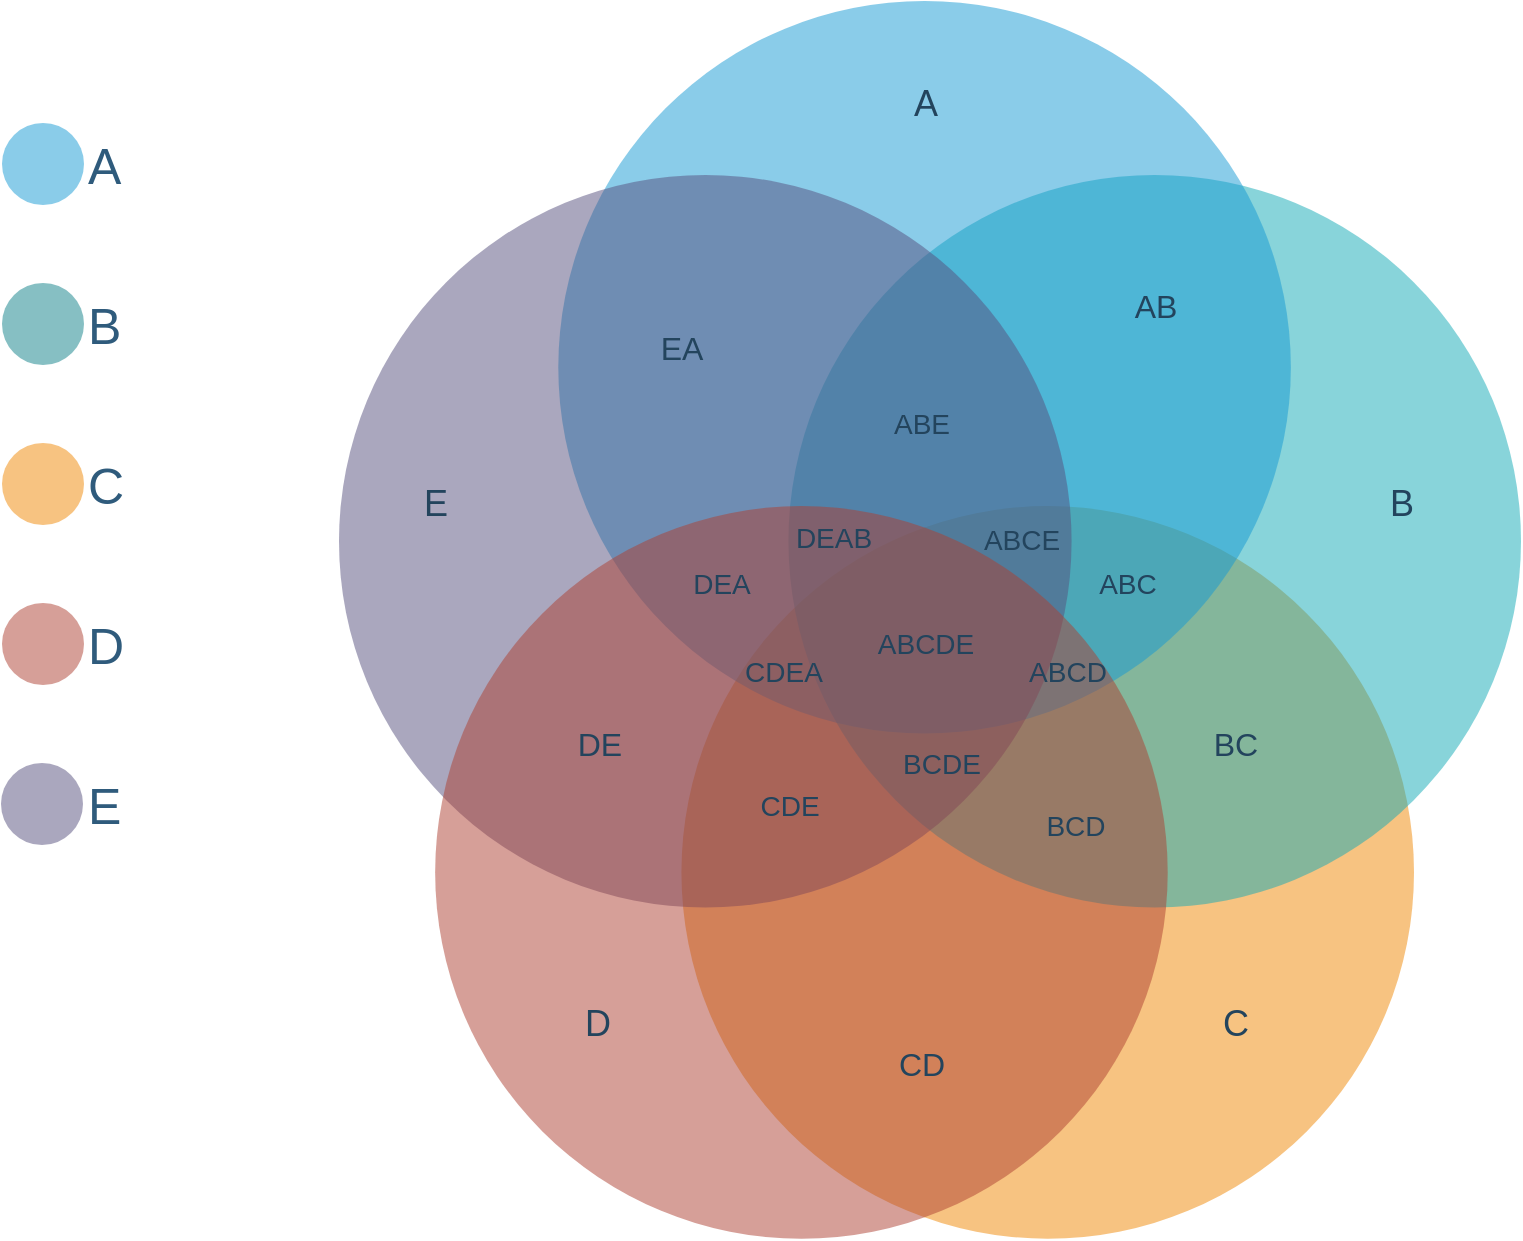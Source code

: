 <mxfile version="23.0.1" type="github">
  <diagram id="3228e29e-7158-1315-38df-8450db1d8a1d" name="Page-1">
    <mxGraphModel dx="1408" dy="748" grid="1" gridSize="10" guides="1" tooltips="1" connect="1" arrows="1" fold="1" page="1" pageScale="1" pageWidth="1169" pageHeight="827" background="none" math="0" shadow="0">
      <root>
        <mxCell id="0" />
        <mxCell id="1" parent="0" />
        <mxCell id="21653" value="A" style="ellipse;whiteSpace=wrap;html=1;aspect=fixed;rounded=1;shadow=0;glass=0;labelBackgroundColor=none;strokeColor=none;strokeWidth=2;fillColor=#1699D3;gradientColor=none;fontFamily=Helvetica;fontSize=25;fontColor=#2F5B7C;align=left;opacity=50;labelPosition=right;verticalLabelPosition=middle;verticalAlign=middle;" parent="1" vertex="1">
          <mxGeometry x="205" y="171.5" width="41" height="41" as="geometry" />
        </mxCell>
        <mxCell id="21654" value="B" style="ellipse;whiteSpace=wrap;html=1;aspect=fixed;rounded=1;shadow=0;glass=0;labelBackgroundColor=none;strokeColor=none;strokeWidth=2;fillColor=#0E8088;gradientColor=none;fontFamily=Helvetica;fontSize=25;fontColor=#2F5B7C;align=left;opacity=50;labelPosition=right;verticalLabelPosition=middle;verticalAlign=middle;" parent="1" vertex="1">
          <mxGeometry x="205" y="251.5" width="41" height="41" as="geometry" />
        </mxCell>
        <mxCell id="21655" value="E" style="ellipse;whiteSpace=wrap;html=1;aspect=fixed;rounded=1;shadow=0;glass=0;labelBackgroundColor=none;strokeColor=none;strokeWidth=2;fillColor=#56517E;gradientColor=none;fontFamily=Helvetica;fontSize=25;fontColor=#2F5B7C;align=left;opacity=50;labelPosition=right;verticalLabelPosition=middle;verticalAlign=middle;" parent="1" vertex="1">
          <mxGeometry x="204.5" y="491.5" width="41" height="41" as="geometry" />
        </mxCell>
        <mxCell id="21656" value="C" style="ellipse;whiteSpace=wrap;html=1;aspect=fixed;rounded=1;shadow=0;glass=0;labelBackgroundColor=none;strokeColor=none;strokeWidth=2;fillColor=#F08705;gradientColor=none;fontFamily=Helvetica;fontSize=25;fontColor=#2F5B7C;align=left;opacity=50;labelPosition=right;verticalLabelPosition=middle;verticalAlign=middle;" parent="1" vertex="1">
          <mxGeometry x="205" y="331.5" width="41" height="41" as="geometry" />
        </mxCell>
        <mxCell id="21657" value="D" style="ellipse;whiteSpace=wrap;html=1;aspect=fixed;rounded=1;shadow=0;glass=0;labelBackgroundColor=none;strokeColor=none;strokeWidth=2;fillColor=#AE4132;gradientColor=none;fontFamily=Helvetica;fontSize=25;fontColor=#2F5B7C;align=left;opacity=50;labelPosition=right;verticalLabelPosition=middle;verticalAlign=middle;" parent="1" vertex="1">
          <mxGeometry x="205" y="411.5" width="41" height="41" as="geometry" />
        </mxCell>
        <mxCell id="21658" value="" style="group" parent="1" vertex="1" connectable="0">
          <mxGeometry x="373.5" y="110.5" width="591" height="618.836" as="geometry" />
        </mxCell>
        <mxCell id="21659" value="" style="ellipse;whiteSpace=wrap;html=1;aspect=fixed;rounded=1;shadow=0;glass=0;labelBackgroundColor=#FFFFFF;strokeColor=none;strokeWidth=2;fillColor=#F08705;gradientColor=none;fontFamily=Helvetica;fontSize=25;fontColor=#2F5B7C;align=left;opacity=50;" parent="21658" vertex="1">
          <mxGeometry x="171.218" y="252.55" width="366.286" height="366.286" as="geometry" />
        </mxCell>
        <mxCell id="21660" value="" style="ellipse;whiteSpace=wrap;html=1;aspect=fixed;rounded=1;shadow=0;glass=0;labelBackgroundColor=#FFFFFF;strokeColor=none;strokeWidth=2;fillColor=#12AAB5;gradientColor=none;fontFamily=Helvetica;fontSize=25;fontColor=#2F5B7C;align=left;opacity=50;" parent="21658" vertex="1">
          <mxGeometry x="224.714" y="86.978" width="366.286" height="366.286" as="geometry" />
        </mxCell>
        <mxCell id="21661" value="" style="ellipse;whiteSpace=wrap;html=1;aspect=fixed;rounded=1;shadow=0;glass=0;labelBackgroundColor=#FFFFFF;strokeColor=none;strokeWidth=2;fillColor=#1699D3;gradientColor=none;fontFamily=Helvetica;fontSize=25;fontColor=#2F5B7C;align=left;opacity=50;" parent="21658" vertex="1">
          <mxGeometry x="109.646" width="366.286" height="366.286" as="geometry" />
        </mxCell>
        <mxCell id="21662" value="" style="ellipse;whiteSpace=wrap;html=1;aspect=fixed;rounded=1;shadow=0;glass=0;labelBackgroundColor=#FFFFFF;strokeColor=none;strokeWidth=2;fillColor=#56517E;gradientColor=none;fontFamily=Helvetica;fontSize=25;fontColor=#2F5B7C;align=left;opacity=50;" parent="21658" vertex="1">
          <mxGeometry y="86.978" width="366.286" height="366.286" as="geometry" />
        </mxCell>
        <mxCell id="21663" value="" style="ellipse;whiteSpace=wrap;html=1;aspect=fixed;rounded=1;shadow=0;glass=0;labelBackgroundColor=#FFFFFF;strokeColor=none;strokeWidth=2;fillColor=#AE4132;gradientColor=none;fontFamily=Helvetica;fontSize=25;fontColor=#2F5B7C;align=left;opacity=50;" parent="21658" vertex="1">
          <mxGeometry x="48.075" y="252.55" width="366.286" height="366.286" as="geometry" />
        </mxCell>
        <mxCell id="21664" value="C" style="text;html=1;strokeColor=none;fillColor=none;align=center;verticalAlign=middle;whiteSpace=wrap;rounded=0;shadow=1;labelBackgroundColor=none;fontSize=18;fontColor=#23445D;" parent="21658" vertex="1">
          <mxGeometry x="428" y="501" width="40" height="20" as="geometry" />
        </mxCell>
        <mxCell id="21665" value="ABCE" style="text;html=1;strokeColor=none;fillColor=none;align=center;verticalAlign=middle;whiteSpace=wrap;rounded=0;shadow=1;labelBackgroundColor=none;fontSize=14;fontColor=#23445D;" parent="21658" vertex="1">
          <mxGeometry x="321" y="259" width="40" height="20" as="geometry" />
        </mxCell>
        <mxCell id="21666" value="ABCD" style="text;html=1;strokeColor=none;fillColor=none;align=center;verticalAlign=middle;whiteSpace=wrap;rounded=0;shadow=1;labelBackgroundColor=none;fontSize=14;fontColor=#23445D;" parent="21658" vertex="1">
          <mxGeometry x="344" y="325" width="40" height="20" as="geometry" />
        </mxCell>
        <mxCell id="21667" value="DEAB" style="text;html=1;strokeColor=none;fillColor=none;align=center;verticalAlign=middle;whiteSpace=wrap;rounded=0;shadow=1;labelBackgroundColor=none;fontSize=14;fontColor=#23445D;" parent="21658" vertex="1">
          <mxGeometry x="227" y="258" width="40" height="20" as="geometry" />
        </mxCell>
        <mxCell id="21668" value="A" style="text;html=1;strokeColor=none;fillColor=none;align=center;verticalAlign=middle;whiteSpace=wrap;rounded=0;shadow=1;labelBackgroundColor=none;fontSize=18;fontColor=#23445D;" parent="21658" vertex="1">
          <mxGeometry x="273" y="41" width="40" height="20" as="geometry" />
        </mxCell>
        <mxCell id="21669" value="B" style="text;html=1;strokeColor=none;fillColor=none;align=center;verticalAlign=middle;whiteSpace=wrap;rounded=0;shadow=1;labelBackgroundColor=none;fontSize=18;fontColor=#23445D;" parent="21658" vertex="1">
          <mxGeometry x="511" y="241.5" width="40" height="20" as="geometry" />
        </mxCell>
        <mxCell id="21670" value="D" style="text;html=1;strokeColor=none;fillColor=none;align=center;verticalAlign=middle;whiteSpace=wrap;rounded=0;shadow=1;labelBackgroundColor=none;fontSize=18;fontColor=#23445D;" parent="21658" vertex="1">
          <mxGeometry x="109.5" y="501" width="40" height="20" as="geometry" />
        </mxCell>
        <mxCell id="21671" value="E" style="text;html=1;strokeColor=none;fillColor=none;align=center;verticalAlign=middle;whiteSpace=wrap;rounded=0;shadow=1;labelBackgroundColor=none;fontSize=18;fontColor=#23445D;" parent="21658" vertex="1">
          <mxGeometry x="28" y="241.5" width="40" height="20" as="geometry" />
        </mxCell>
        <mxCell id="21672" value="AB" style="text;html=1;strokeColor=none;fillColor=none;align=center;verticalAlign=middle;whiteSpace=wrap;rounded=0;shadow=1;labelBackgroundColor=none;fontSize=16;fontColor=#23445D;" parent="21658" vertex="1">
          <mxGeometry x="388" y="142" width="40" height="20" as="geometry" />
        </mxCell>
        <mxCell id="21673" value="BC" style="text;html=1;strokeColor=none;fillColor=none;align=center;verticalAlign=middle;whiteSpace=wrap;rounded=0;shadow=1;labelBackgroundColor=none;fontSize=16;fontColor=#23445D;" parent="21658" vertex="1">
          <mxGeometry x="428" y="361" width="40" height="20" as="geometry" />
        </mxCell>
        <mxCell id="21674" value="CD" style="text;html=1;strokeColor=none;fillColor=none;align=center;verticalAlign=middle;whiteSpace=wrap;rounded=0;shadow=1;labelBackgroundColor=none;fontSize=16;fontColor=#23445D;" parent="21658" vertex="1">
          <mxGeometry x="271" y="521" width="40" height="20" as="geometry" />
        </mxCell>
        <mxCell id="21675" value="DE" style="text;html=1;strokeColor=none;fillColor=none;align=center;verticalAlign=middle;whiteSpace=wrap;rounded=0;shadow=1;labelBackgroundColor=none;fontSize=16;fontColor=#23445D;" parent="21658" vertex="1">
          <mxGeometry x="110" y="361" width="40" height="20" as="geometry" />
        </mxCell>
        <mxCell id="21676" value="EA" style="text;html=1;strokeColor=none;fillColor=none;align=center;verticalAlign=middle;whiteSpace=wrap;rounded=0;shadow=1;labelBackgroundColor=none;fontSize=16;fontColor=#23445D;" parent="21658" vertex="1">
          <mxGeometry x="151" y="163" width="40" height="20" as="geometry" />
        </mxCell>
        <mxCell id="21677" value="ABE" style="text;html=1;strokeColor=none;fillColor=none;align=center;verticalAlign=middle;whiteSpace=wrap;rounded=0;shadow=1;labelBackgroundColor=none;fontSize=14;fontColor=#23445D;" parent="21658" vertex="1">
          <mxGeometry x="271" y="201" width="40" height="20" as="geometry" />
        </mxCell>
        <mxCell id="21678" value="ABC" style="text;html=1;strokeColor=none;fillColor=none;align=center;verticalAlign=middle;whiteSpace=wrap;rounded=0;shadow=1;labelBackgroundColor=none;fontSize=14;fontColor=#23445D;" parent="21658" vertex="1">
          <mxGeometry x="374" y="281" width="40" height="20" as="geometry" />
        </mxCell>
        <mxCell id="21679" value="BCD" style="text;html=1;strokeColor=none;fillColor=none;align=center;verticalAlign=middle;whiteSpace=wrap;rounded=0;shadow=1;labelBackgroundColor=none;fontSize=14;fontColor=#23445D;" parent="21658" vertex="1">
          <mxGeometry x="348" y="402" width="40" height="20" as="geometry" />
        </mxCell>
        <mxCell id="21680" value="CDE" style="text;html=1;strokeColor=none;fillColor=none;align=center;verticalAlign=middle;whiteSpace=wrap;rounded=0;shadow=1;labelBackgroundColor=none;fontSize=14;fontColor=#23445D;" parent="21658" vertex="1">
          <mxGeometry x="205" y="392" width="40" height="20" as="geometry" />
        </mxCell>
        <mxCell id="21681" value="DEA" style="text;html=1;strokeColor=none;fillColor=none;align=center;verticalAlign=middle;whiteSpace=wrap;rounded=0;shadow=1;labelBackgroundColor=none;fontSize=14;fontColor=#23445D;" parent="21658" vertex="1">
          <mxGeometry x="171" y="281" width="40" height="20" as="geometry" />
        </mxCell>
        <mxCell id="21682" value="BCDE" style="text;html=1;strokeColor=none;fillColor=none;align=center;verticalAlign=middle;whiteSpace=wrap;rounded=0;shadow=1;labelBackgroundColor=none;fontSize=14;fontColor=#23445D;" parent="21658" vertex="1">
          <mxGeometry x="281" y="371" width="40" height="20" as="geometry" />
        </mxCell>
        <mxCell id="21683" value="CDEA" style="text;html=1;strokeColor=none;fillColor=none;align=center;verticalAlign=middle;whiteSpace=wrap;rounded=0;shadow=1;labelBackgroundColor=none;fontSize=14;fontColor=#23445D;" parent="21658" vertex="1">
          <mxGeometry x="202" y="325" width="40" height="20" as="geometry" />
        </mxCell>
        <mxCell id="21684" value="ABCDE" style="text;html=1;strokeColor=none;fillColor=none;align=center;verticalAlign=middle;whiteSpace=wrap;rounded=0;shadow=1;labelBackgroundColor=none;fontSize=14;fontColor=#23445D;" parent="21658" vertex="1">
          <mxGeometry x="273" y="311" width="40" height="20" as="geometry" />
        </mxCell>
      </root>
    </mxGraphModel>
  </diagram>
</mxfile>
